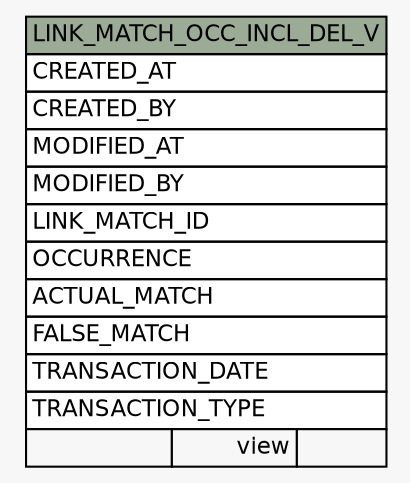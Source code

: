 // dot 2.38.0 on Windows 10 10.0
// SchemaSpy rev Unknown
digraph "LINK_MATCH_OCC_INCL_DEL_V" {
  graph [
    rankdir="RL"
    bgcolor="#f7f7f7"
    nodesep="0.18"
    ranksep="0.46"
    fontname="Helvetica"
    fontsize="11"
  ];
  node [
    fontname="Helvetica"
    fontsize="11"
    shape="plaintext"
  ];
  edge [
    arrowsize="0.8"
  ];
  "LINK_MATCH_OCC_INCL_DEL_V" [
    label=<
    <TABLE BORDER="0" CELLBORDER="1" CELLSPACING="0" BGCOLOR="#ffffff">
      <TR><TD COLSPAN="3" BGCOLOR="#9bab96" ALIGN="CENTER">LINK_MATCH_OCC_INCL_DEL_V</TD></TR>
      <TR><TD PORT="CREATED_AT" COLSPAN="3" ALIGN="LEFT">CREATED_AT</TD></TR>
      <TR><TD PORT="CREATED_BY" COLSPAN="3" ALIGN="LEFT">CREATED_BY</TD></TR>
      <TR><TD PORT="MODIFIED_AT" COLSPAN="3" ALIGN="LEFT">MODIFIED_AT</TD></TR>
      <TR><TD PORT="MODIFIED_BY" COLSPAN="3" ALIGN="LEFT">MODIFIED_BY</TD></TR>
      <TR><TD PORT="LINK_MATCH_ID" COLSPAN="3" ALIGN="LEFT">LINK_MATCH_ID</TD></TR>
      <TR><TD PORT="OCCURRENCE" COLSPAN="3" ALIGN="LEFT">OCCURRENCE</TD></TR>
      <TR><TD PORT="ACTUAL_MATCH" COLSPAN="3" ALIGN="LEFT">ACTUAL_MATCH</TD></TR>
      <TR><TD PORT="FALSE_MATCH" COLSPAN="3" ALIGN="LEFT">FALSE_MATCH</TD></TR>
      <TR><TD PORT="TRANSACTION_DATE" COLSPAN="3" ALIGN="LEFT">TRANSACTION_DATE</TD></TR>
      <TR><TD PORT="TRANSACTION_TYPE" COLSPAN="3" ALIGN="LEFT">TRANSACTION_TYPE</TD></TR>
      <TR><TD ALIGN="LEFT" BGCOLOR="#f7f7f7">  </TD><TD ALIGN="RIGHT" BGCOLOR="#f7f7f7">view</TD><TD ALIGN="RIGHT" BGCOLOR="#f7f7f7">  </TD></TR>
    </TABLE>>
    URL="tables/LINK_MATCH_OCC_INCL_DEL_V.html"
    tooltip="LINK_MATCH_OCC_INCL_DEL_V"
  ];
}
